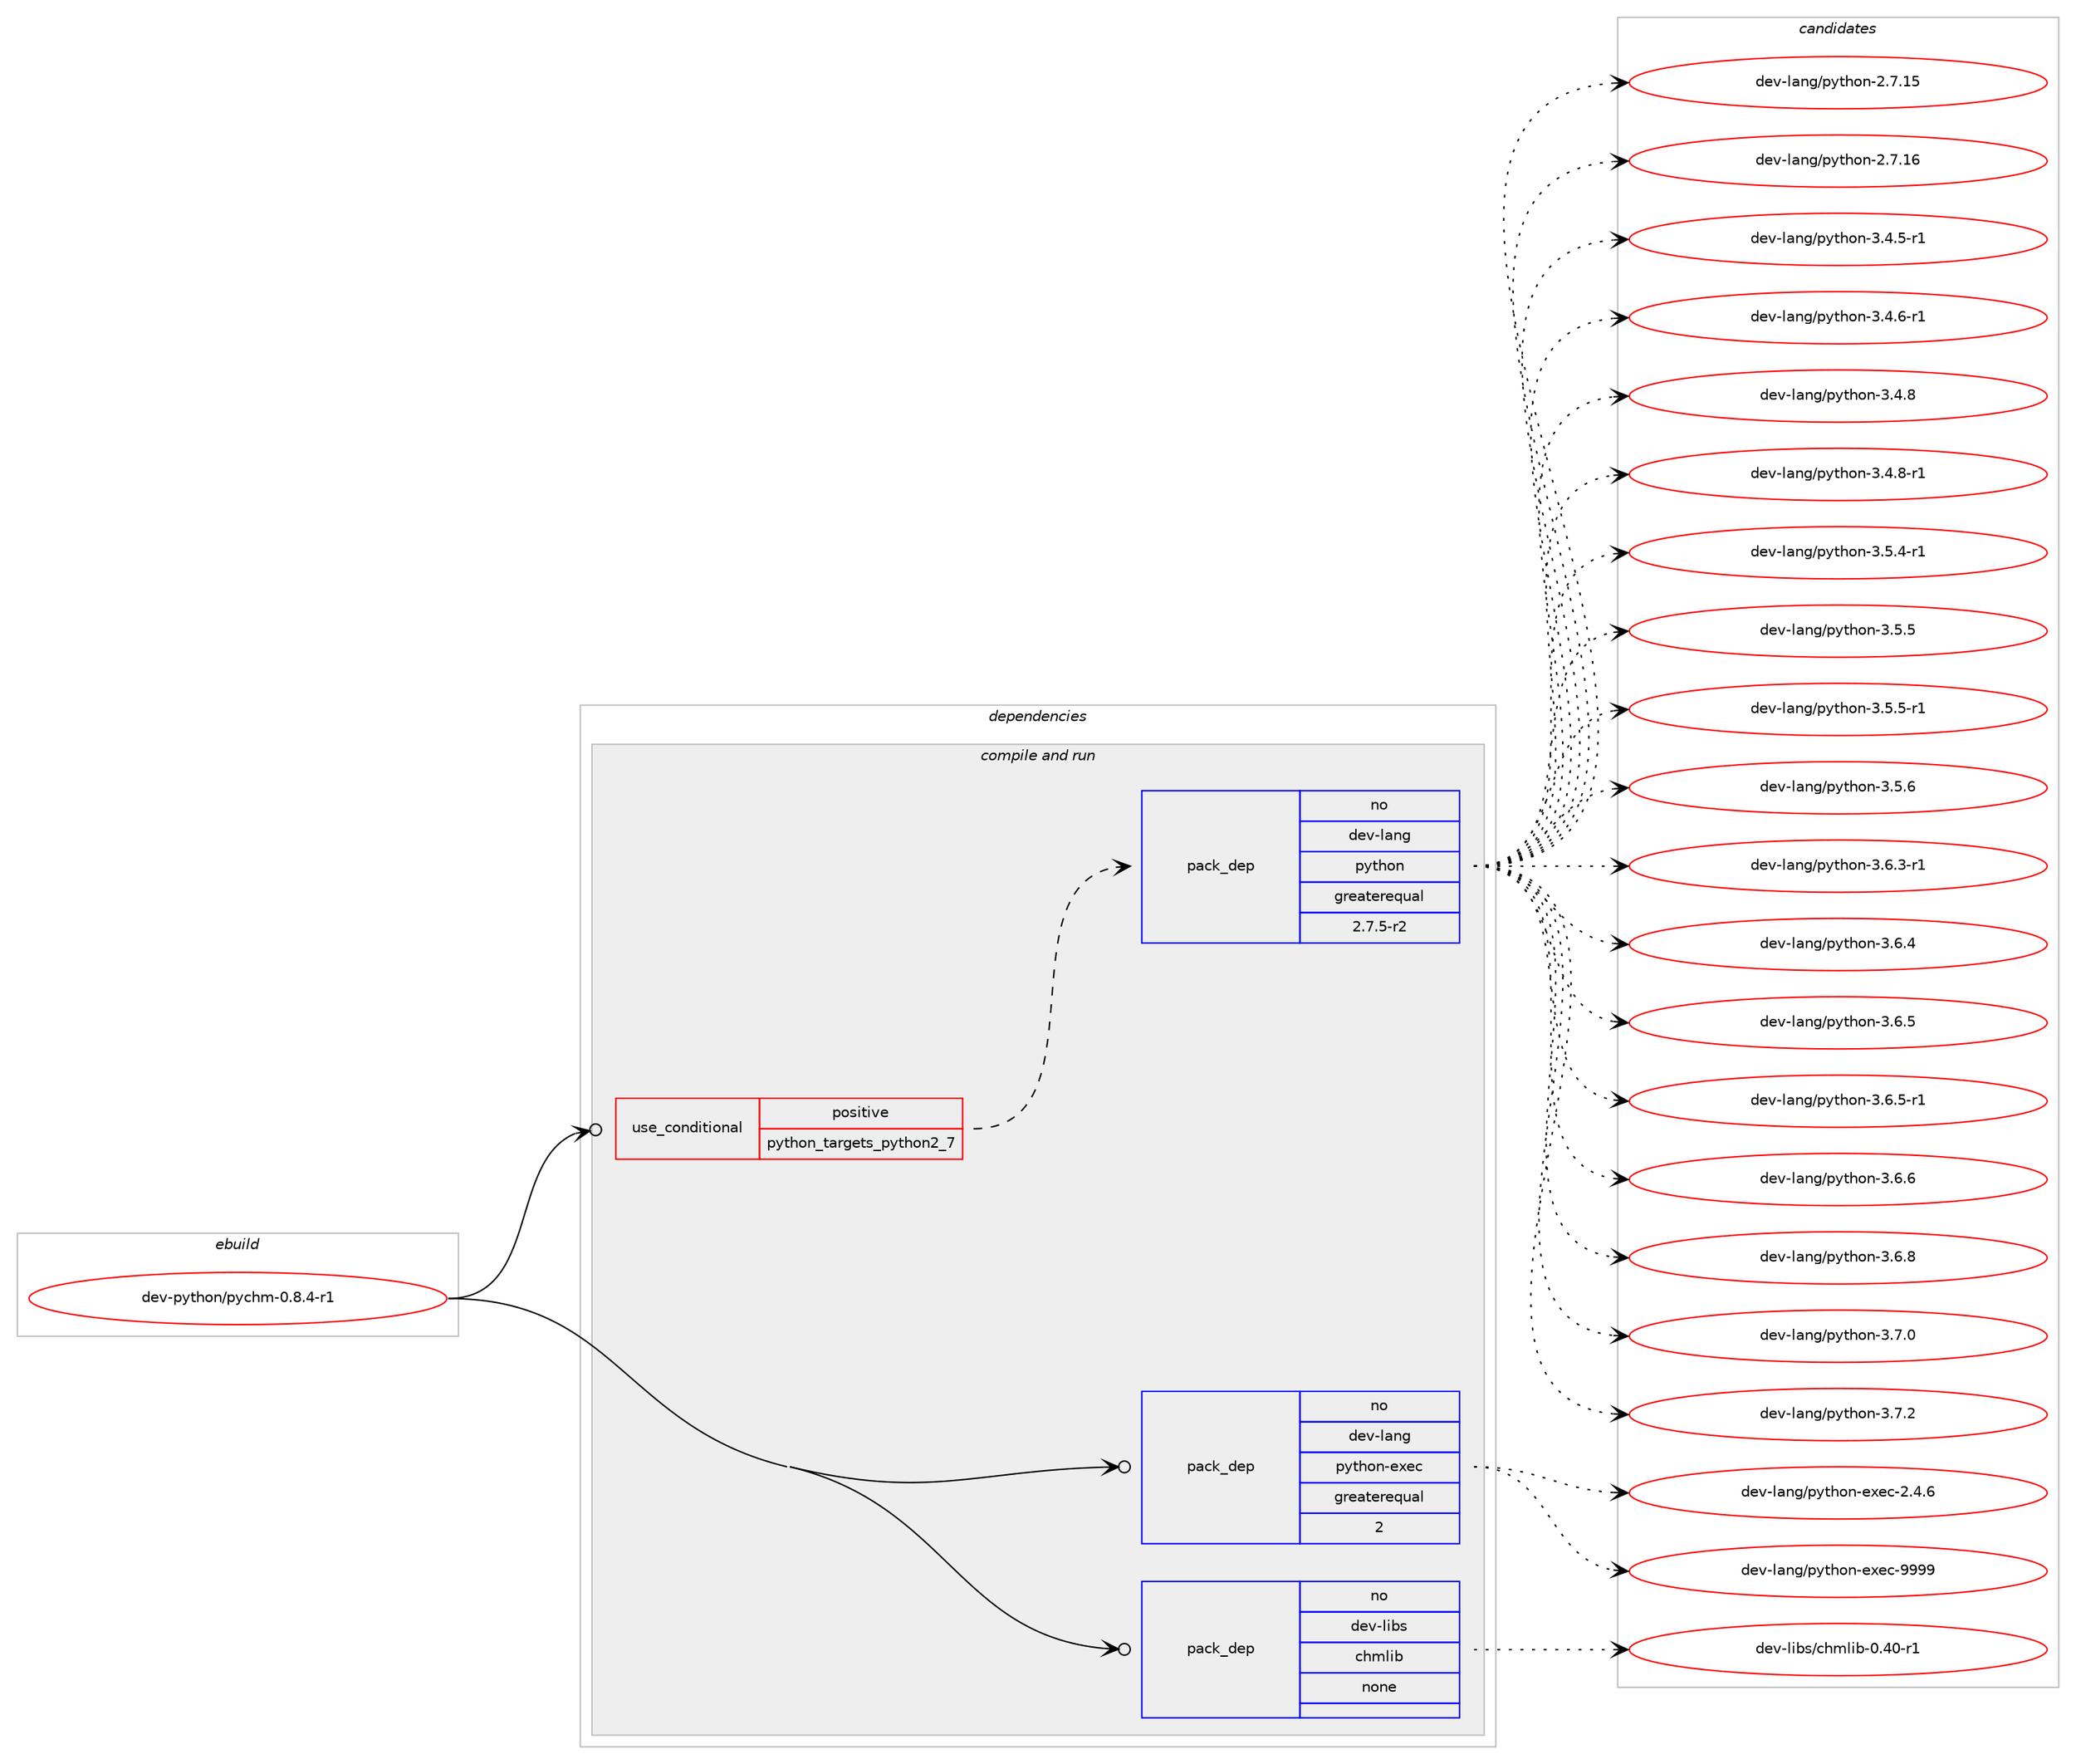 digraph prolog {

# *************
# Graph options
# *************

newrank=true;
concentrate=true;
compound=true;
graph [rankdir=LR,fontname=Helvetica,fontsize=10,ranksep=1.5];#, ranksep=2.5, nodesep=0.2];
edge  [arrowhead=vee];
node  [fontname=Helvetica,fontsize=10];

# **********
# The ebuild
# **********

subgraph cluster_leftcol {
color=gray;
rank=same;
label=<<i>ebuild</i>>;
id [label="dev-python/pychm-0.8.4-r1", color=red, width=4, href="../dev-python/pychm-0.8.4-r1.svg"];
}

# ****************
# The dependencies
# ****************

subgraph cluster_midcol {
color=gray;
label=<<i>dependencies</i>>;
subgraph cluster_compile {
fillcolor="#eeeeee";
style=filled;
label=<<i>compile</i>>;
}
subgraph cluster_compileandrun {
fillcolor="#eeeeee";
style=filled;
label=<<i>compile and run</i>>;
subgraph cond380357 {
dependency1428033 [label=<<TABLE BORDER="0" CELLBORDER="1" CELLSPACING="0" CELLPADDING="4"><TR><TD ROWSPAN="3" CELLPADDING="10">use_conditional</TD></TR><TR><TD>positive</TD></TR><TR><TD>python_targets_python2_7</TD></TR></TABLE>>, shape=none, color=red];
subgraph pack1024362 {
dependency1428034 [label=<<TABLE BORDER="0" CELLBORDER="1" CELLSPACING="0" CELLPADDING="4" WIDTH="220"><TR><TD ROWSPAN="6" CELLPADDING="30">pack_dep</TD></TR><TR><TD WIDTH="110">no</TD></TR><TR><TD>dev-lang</TD></TR><TR><TD>python</TD></TR><TR><TD>greaterequal</TD></TR><TR><TD>2.7.5-r2</TD></TR></TABLE>>, shape=none, color=blue];
}
dependency1428033:e -> dependency1428034:w [weight=20,style="dashed",arrowhead="vee"];
}
id:e -> dependency1428033:w [weight=20,style="solid",arrowhead="odotvee"];
subgraph pack1024363 {
dependency1428035 [label=<<TABLE BORDER="0" CELLBORDER="1" CELLSPACING="0" CELLPADDING="4" WIDTH="220"><TR><TD ROWSPAN="6" CELLPADDING="30">pack_dep</TD></TR><TR><TD WIDTH="110">no</TD></TR><TR><TD>dev-lang</TD></TR><TR><TD>python-exec</TD></TR><TR><TD>greaterequal</TD></TR><TR><TD>2</TD></TR></TABLE>>, shape=none, color=blue];
}
id:e -> dependency1428035:w [weight=20,style="solid",arrowhead="odotvee"];
subgraph pack1024364 {
dependency1428036 [label=<<TABLE BORDER="0" CELLBORDER="1" CELLSPACING="0" CELLPADDING="4" WIDTH="220"><TR><TD ROWSPAN="6" CELLPADDING="30">pack_dep</TD></TR><TR><TD WIDTH="110">no</TD></TR><TR><TD>dev-libs</TD></TR><TR><TD>chmlib</TD></TR><TR><TD>none</TD></TR><TR><TD></TD></TR></TABLE>>, shape=none, color=blue];
}
id:e -> dependency1428036:w [weight=20,style="solid",arrowhead="odotvee"];
}
subgraph cluster_run {
fillcolor="#eeeeee";
style=filled;
label=<<i>run</i>>;
}
}

# **************
# The candidates
# **************

subgraph cluster_choices {
rank=same;
color=gray;
label=<<i>candidates</i>>;

subgraph choice1024362 {
color=black;
nodesep=1;
choice10010111845108971101034711212111610411111045504655464953 [label="dev-lang/python-2.7.15", color=red, width=4,href="../dev-lang/python-2.7.15.svg"];
choice10010111845108971101034711212111610411111045504655464954 [label="dev-lang/python-2.7.16", color=red, width=4,href="../dev-lang/python-2.7.16.svg"];
choice1001011184510897110103471121211161041111104551465246534511449 [label="dev-lang/python-3.4.5-r1", color=red, width=4,href="../dev-lang/python-3.4.5-r1.svg"];
choice1001011184510897110103471121211161041111104551465246544511449 [label="dev-lang/python-3.4.6-r1", color=red, width=4,href="../dev-lang/python-3.4.6-r1.svg"];
choice100101118451089711010347112121116104111110455146524656 [label="dev-lang/python-3.4.8", color=red, width=4,href="../dev-lang/python-3.4.8.svg"];
choice1001011184510897110103471121211161041111104551465246564511449 [label="dev-lang/python-3.4.8-r1", color=red, width=4,href="../dev-lang/python-3.4.8-r1.svg"];
choice1001011184510897110103471121211161041111104551465346524511449 [label="dev-lang/python-3.5.4-r1", color=red, width=4,href="../dev-lang/python-3.5.4-r1.svg"];
choice100101118451089711010347112121116104111110455146534653 [label="dev-lang/python-3.5.5", color=red, width=4,href="../dev-lang/python-3.5.5.svg"];
choice1001011184510897110103471121211161041111104551465346534511449 [label="dev-lang/python-3.5.5-r1", color=red, width=4,href="../dev-lang/python-3.5.5-r1.svg"];
choice100101118451089711010347112121116104111110455146534654 [label="dev-lang/python-3.5.6", color=red, width=4,href="../dev-lang/python-3.5.6.svg"];
choice1001011184510897110103471121211161041111104551465446514511449 [label="dev-lang/python-3.6.3-r1", color=red, width=4,href="../dev-lang/python-3.6.3-r1.svg"];
choice100101118451089711010347112121116104111110455146544652 [label="dev-lang/python-3.6.4", color=red, width=4,href="../dev-lang/python-3.6.4.svg"];
choice100101118451089711010347112121116104111110455146544653 [label="dev-lang/python-3.6.5", color=red, width=4,href="../dev-lang/python-3.6.5.svg"];
choice1001011184510897110103471121211161041111104551465446534511449 [label="dev-lang/python-3.6.5-r1", color=red, width=4,href="../dev-lang/python-3.6.5-r1.svg"];
choice100101118451089711010347112121116104111110455146544654 [label="dev-lang/python-3.6.6", color=red, width=4,href="../dev-lang/python-3.6.6.svg"];
choice100101118451089711010347112121116104111110455146544656 [label="dev-lang/python-3.6.8", color=red, width=4,href="../dev-lang/python-3.6.8.svg"];
choice100101118451089711010347112121116104111110455146554648 [label="dev-lang/python-3.7.0", color=red, width=4,href="../dev-lang/python-3.7.0.svg"];
choice100101118451089711010347112121116104111110455146554650 [label="dev-lang/python-3.7.2", color=red, width=4,href="../dev-lang/python-3.7.2.svg"];
dependency1428034:e -> choice10010111845108971101034711212111610411111045504655464953:w [style=dotted,weight="100"];
dependency1428034:e -> choice10010111845108971101034711212111610411111045504655464954:w [style=dotted,weight="100"];
dependency1428034:e -> choice1001011184510897110103471121211161041111104551465246534511449:w [style=dotted,weight="100"];
dependency1428034:e -> choice1001011184510897110103471121211161041111104551465246544511449:w [style=dotted,weight="100"];
dependency1428034:e -> choice100101118451089711010347112121116104111110455146524656:w [style=dotted,weight="100"];
dependency1428034:e -> choice1001011184510897110103471121211161041111104551465246564511449:w [style=dotted,weight="100"];
dependency1428034:e -> choice1001011184510897110103471121211161041111104551465346524511449:w [style=dotted,weight="100"];
dependency1428034:e -> choice100101118451089711010347112121116104111110455146534653:w [style=dotted,weight="100"];
dependency1428034:e -> choice1001011184510897110103471121211161041111104551465346534511449:w [style=dotted,weight="100"];
dependency1428034:e -> choice100101118451089711010347112121116104111110455146534654:w [style=dotted,weight="100"];
dependency1428034:e -> choice1001011184510897110103471121211161041111104551465446514511449:w [style=dotted,weight="100"];
dependency1428034:e -> choice100101118451089711010347112121116104111110455146544652:w [style=dotted,weight="100"];
dependency1428034:e -> choice100101118451089711010347112121116104111110455146544653:w [style=dotted,weight="100"];
dependency1428034:e -> choice1001011184510897110103471121211161041111104551465446534511449:w [style=dotted,weight="100"];
dependency1428034:e -> choice100101118451089711010347112121116104111110455146544654:w [style=dotted,weight="100"];
dependency1428034:e -> choice100101118451089711010347112121116104111110455146544656:w [style=dotted,weight="100"];
dependency1428034:e -> choice100101118451089711010347112121116104111110455146554648:w [style=dotted,weight="100"];
dependency1428034:e -> choice100101118451089711010347112121116104111110455146554650:w [style=dotted,weight="100"];
}
subgraph choice1024363 {
color=black;
nodesep=1;
choice1001011184510897110103471121211161041111104510112010199455046524654 [label="dev-lang/python-exec-2.4.6", color=red, width=4,href="../dev-lang/python-exec-2.4.6.svg"];
choice10010111845108971101034711212111610411111045101120101994557575757 [label="dev-lang/python-exec-9999", color=red, width=4,href="../dev-lang/python-exec-9999.svg"];
dependency1428035:e -> choice1001011184510897110103471121211161041111104510112010199455046524654:w [style=dotted,weight="100"];
dependency1428035:e -> choice10010111845108971101034711212111610411111045101120101994557575757:w [style=dotted,weight="100"];
}
subgraph choice1024364 {
color=black;
nodesep=1;
choice100101118451081059811547991041091081059845484652484511449 [label="dev-libs/chmlib-0.40-r1", color=red, width=4,href="../dev-libs/chmlib-0.40-r1.svg"];
dependency1428036:e -> choice100101118451081059811547991041091081059845484652484511449:w [style=dotted,weight="100"];
}
}

}
